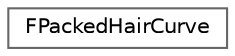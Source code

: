 digraph "Graphical Class Hierarchy"
{
 // INTERACTIVE_SVG=YES
 // LATEX_PDF_SIZE
  bgcolor="transparent";
  edge [fontname=Helvetica,fontsize=10,labelfontname=Helvetica,labelfontsize=10];
  node [fontname=Helvetica,fontsize=10,shape=box,height=0.2,width=0.4];
  rankdir="LR";
  Node0 [id="Node000000",label="FPackedHairCurve",height=0.2,width=0.4,color="grey40", fillcolor="white", style="filled",URL="$d7/df8/structFPackedHairCurve.html",tooltip=" "];
}
